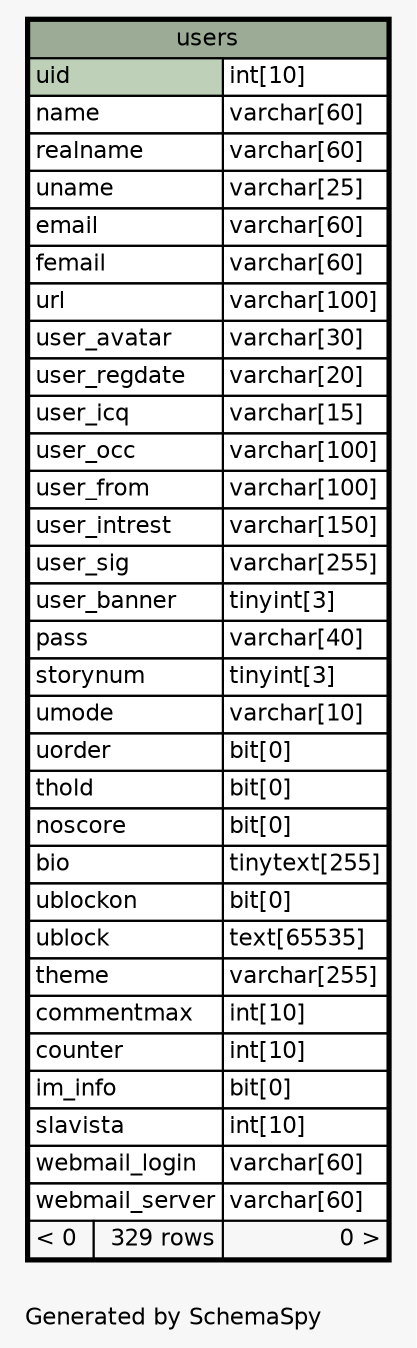 // dot 2.38.0 on Mac OS X 10.9.4
// SchemaSpy rev 590
digraph "oneDegreeRelationshipsDiagram" {
  graph [
    rankdir="RL"
    bgcolor="#f7f7f7"
    label="\nGenerated by SchemaSpy"
    labeljust="l"
    nodesep="0.18"
    ranksep="0.46"
    fontname="Helvetica"
    fontsize="11"
  ];
  node [
    fontname="Helvetica"
    fontsize="11"
    shape="plaintext"
  ];
  edge [
    arrowsize="0.8"
  ];
  "users" [
    label=<
    <TABLE BORDER="2" CELLBORDER="1" CELLSPACING="0" BGCOLOR="#ffffff">
      <TR><TD COLSPAN="3" BGCOLOR="#9bab96" ALIGN="CENTER">users</TD></TR>
      <TR><TD PORT="uid" COLSPAN="2" BGCOLOR="#bed1b8" ALIGN="LEFT">uid</TD><TD PORT="uid.type" ALIGN="LEFT">int[10]</TD></TR>
      <TR><TD PORT="name" COLSPAN="2" ALIGN="LEFT">name</TD><TD PORT="name.type" ALIGN="LEFT">varchar[60]</TD></TR>
      <TR><TD PORT="realname" COLSPAN="2" ALIGN="LEFT">realname</TD><TD PORT="realname.type" ALIGN="LEFT">varchar[60]</TD></TR>
      <TR><TD PORT="uname" COLSPAN="2" ALIGN="LEFT">uname</TD><TD PORT="uname.type" ALIGN="LEFT">varchar[25]</TD></TR>
      <TR><TD PORT="email" COLSPAN="2" ALIGN="LEFT">email</TD><TD PORT="email.type" ALIGN="LEFT">varchar[60]</TD></TR>
      <TR><TD PORT="femail" COLSPAN="2" ALIGN="LEFT">femail</TD><TD PORT="femail.type" ALIGN="LEFT">varchar[60]</TD></TR>
      <TR><TD PORT="url" COLSPAN="2" ALIGN="LEFT">url</TD><TD PORT="url.type" ALIGN="LEFT">varchar[100]</TD></TR>
      <TR><TD PORT="user_avatar" COLSPAN="2" ALIGN="LEFT">user_avatar</TD><TD PORT="user_avatar.type" ALIGN="LEFT">varchar[30]</TD></TR>
      <TR><TD PORT="user_regdate" COLSPAN="2" ALIGN="LEFT">user_regdate</TD><TD PORT="user_regdate.type" ALIGN="LEFT">varchar[20]</TD></TR>
      <TR><TD PORT="user_icq" COLSPAN="2" ALIGN="LEFT">user_icq</TD><TD PORT="user_icq.type" ALIGN="LEFT">varchar[15]</TD></TR>
      <TR><TD PORT="user_occ" COLSPAN="2" ALIGN="LEFT">user_occ</TD><TD PORT="user_occ.type" ALIGN="LEFT">varchar[100]</TD></TR>
      <TR><TD PORT="user_from" COLSPAN="2" ALIGN="LEFT">user_from</TD><TD PORT="user_from.type" ALIGN="LEFT">varchar[100]</TD></TR>
      <TR><TD PORT="user_intrest" COLSPAN="2" ALIGN="LEFT">user_intrest</TD><TD PORT="user_intrest.type" ALIGN="LEFT">varchar[150]</TD></TR>
      <TR><TD PORT="user_sig" COLSPAN="2" ALIGN="LEFT">user_sig</TD><TD PORT="user_sig.type" ALIGN="LEFT">varchar[255]</TD></TR>
      <TR><TD PORT="user_banner" COLSPAN="2" ALIGN="LEFT">user_banner</TD><TD PORT="user_banner.type" ALIGN="LEFT">tinyint[3]</TD></TR>
      <TR><TD PORT="pass" COLSPAN="2" ALIGN="LEFT">pass</TD><TD PORT="pass.type" ALIGN="LEFT">varchar[40]</TD></TR>
      <TR><TD PORT="storynum" COLSPAN="2" ALIGN="LEFT">storynum</TD><TD PORT="storynum.type" ALIGN="LEFT">tinyint[3]</TD></TR>
      <TR><TD PORT="umode" COLSPAN="2" ALIGN="LEFT">umode</TD><TD PORT="umode.type" ALIGN="LEFT">varchar[10]</TD></TR>
      <TR><TD PORT="uorder" COLSPAN="2" ALIGN="LEFT">uorder</TD><TD PORT="uorder.type" ALIGN="LEFT">bit[0]</TD></TR>
      <TR><TD PORT="thold" COLSPAN="2" ALIGN="LEFT">thold</TD><TD PORT="thold.type" ALIGN="LEFT">bit[0]</TD></TR>
      <TR><TD PORT="noscore" COLSPAN="2" ALIGN="LEFT">noscore</TD><TD PORT="noscore.type" ALIGN="LEFT">bit[0]</TD></TR>
      <TR><TD PORT="bio" COLSPAN="2" ALIGN="LEFT">bio</TD><TD PORT="bio.type" ALIGN="LEFT">tinytext[255]</TD></TR>
      <TR><TD PORT="ublockon" COLSPAN="2" ALIGN="LEFT">ublockon</TD><TD PORT="ublockon.type" ALIGN="LEFT">bit[0]</TD></TR>
      <TR><TD PORT="ublock" COLSPAN="2" ALIGN="LEFT">ublock</TD><TD PORT="ublock.type" ALIGN="LEFT">text[65535]</TD></TR>
      <TR><TD PORT="theme" COLSPAN="2" ALIGN="LEFT">theme</TD><TD PORT="theme.type" ALIGN="LEFT">varchar[255]</TD></TR>
      <TR><TD PORT="commentmax" COLSPAN="2" ALIGN="LEFT">commentmax</TD><TD PORT="commentmax.type" ALIGN="LEFT">int[10]</TD></TR>
      <TR><TD PORT="counter" COLSPAN="2" ALIGN="LEFT">counter</TD><TD PORT="counter.type" ALIGN="LEFT">int[10]</TD></TR>
      <TR><TD PORT="im_info" COLSPAN="2" ALIGN="LEFT">im_info</TD><TD PORT="im_info.type" ALIGN="LEFT">bit[0]</TD></TR>
      <TR><TD PORT="slavista" COLSPAN="2" ALIGN="LEFT">slavista</TD><TD PORT="slavista.type" ALIGN="LEFT">int[10]</TD></TR>
      <TR><TD PORT="webmail_login" COLSPAN="2" ALIGN="LEFT">webmail_login</TD><TD PORT="webmail_login.type" ALIGN="LEFT">varchar[60]</TD></TR>
      <TR><TD PORT="webmail_server" COLSPAN="2" ALIGN="LEFT">webmail_server</TD><TD PORT="webmail_server.type" ALIGN="LEFT">varchar[60]</TD></TR>
      <TR><TD ALIGN="LEFT" BGCOLOR="#f7f7f7">&lt; 0</TD><TD ALIGN="RIGHT" BGCOLOR="#f7f7f7">329 rows</TD><TD ALIGN="RIGHT" BGCOLOR="#f7f7f7">0 &gt;</TD></TR>
    </TABLE>>
    URL="users.html"
    tooltip="users"
  ];
}
